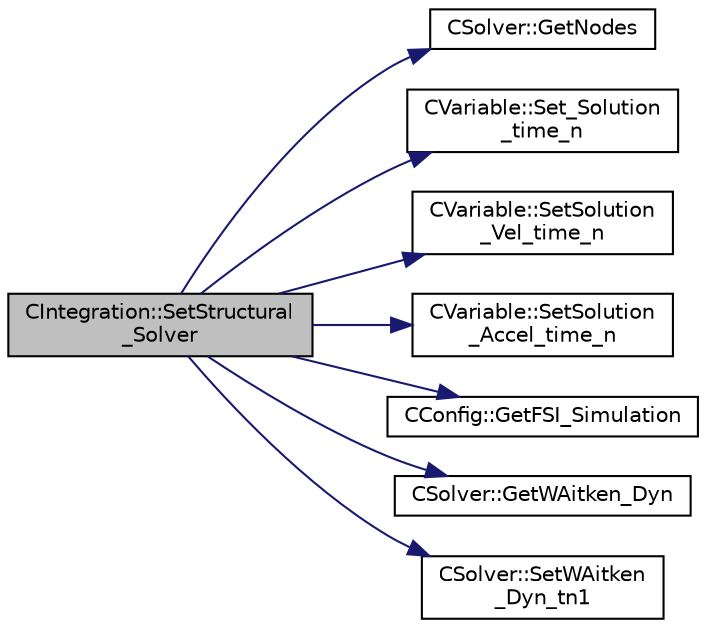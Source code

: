 digraph "CIntegration::SetStructural_Solver"
{
  edge [fontname="Helvetica",fontsize="10",labelfontname="Helvetica",labelfontsize="10"];
  node [fontname="Helvetica",fontsize="10",shape=record];
  rankdir="LR";
  Node132 [label="CIntegration::SetStructural\l_Solver",height=0.2,width=0.4,color="black", fillcolor="grey75", style="filled", fontcolor="black"];
  Node132 -> Node133 [color="midnightblue",fontsize="10",style="solid",fontname="Helvetica"];
  Node133 [label="CSolver::GetNodes",height=0.2,width=0.4,color="black", fillcolor="white", style="filled",URL="$class_c_solver.html#af3198e52a2ea377bb765647b5e697197",tooltip="Allow outside access to the nodes of the solver, containing conservatives, primitives, etc. "];
  Node132 -> Node134 [color="midnightblue",fontsize="10",style="solid",fontname="Helvetica"];
  Node134 [label="CVariable::Set_Solution\l_time_n",height=0.2,width=0.4,color="black", fillcolor="white", style="filled",URL="$class_c_variable.html#abf55f051089ec13d9c0422ed3389a9dc",tooltip="Set the variable solution at time n. "];
  Node132 -> Node135 [color="midnightblue",fontsize="10",style="solid",fontname="Helvetica"];
  Node135 [label="CVariable::SetSolution\l_Vel_time_n",height=0.2,width=0.4,color="black", fillcolor="white", style="filled",URL="$class_c_variable.html#a889d87f62b6ffa72ca8b3f7cec792753",tooltip="Set the value of the velocity (Structural Analysis) at time n. "];
  Node132 -> Node136 [color="midnightblue",fontsize="10",style="solid",fontname="Helvetica"];
  Node136 [label="CVariable::SetSolution\l_Accel_time_n",height=0.2,width=0.4,color="black", fillcolor="white", style="filled",URL="$class_c_variable.html#a3448962f8d6a3867336dd139d552b225",tooltip="Set the value of the acceleration (Structural Analysis) at time n. "];
  Node132 -> Node137 [color="midnightblue",fontsize="10",style="solid",fontname="Helvetica"];
  Node137 [label="CConfig::GetFSI_Simulation",height=0.2,width=0.4,color="black", fillcolor="white", style="filled",URL="$class_c_config.html#a9776c63953c047138e0f81d5b51cd895",tooltip="Check if the simulation we are running is a FSI simulation. "];
  Node132 -> Node138 [color="midnightblue",fontsize="10",style="solid",fontname="Helvetica"];
  Node138 [label="CSolver::GetWAitken_Dyn",height=0.2,width=0.4,color="black", fillcolor="white", style="filled",URL="$class_c_solver.html#abb2ce000ca52a117db996a9579c060c9",tooltip="A virtual member. "];
  Node132 -> Node139 [color="midnightblue",fontsize="10",style="solid",fontname="Helvetica"];
  Node139 [label="CSolver::SetWAitken\l_Dyn_tn1",height=0.2,width=0.4,color="black", fillcolor="white", style="filled",URL="$class_c_solver.html#ac04105381a6459f440cd01bd86602637",tooltip="A virtual member. "];
}
